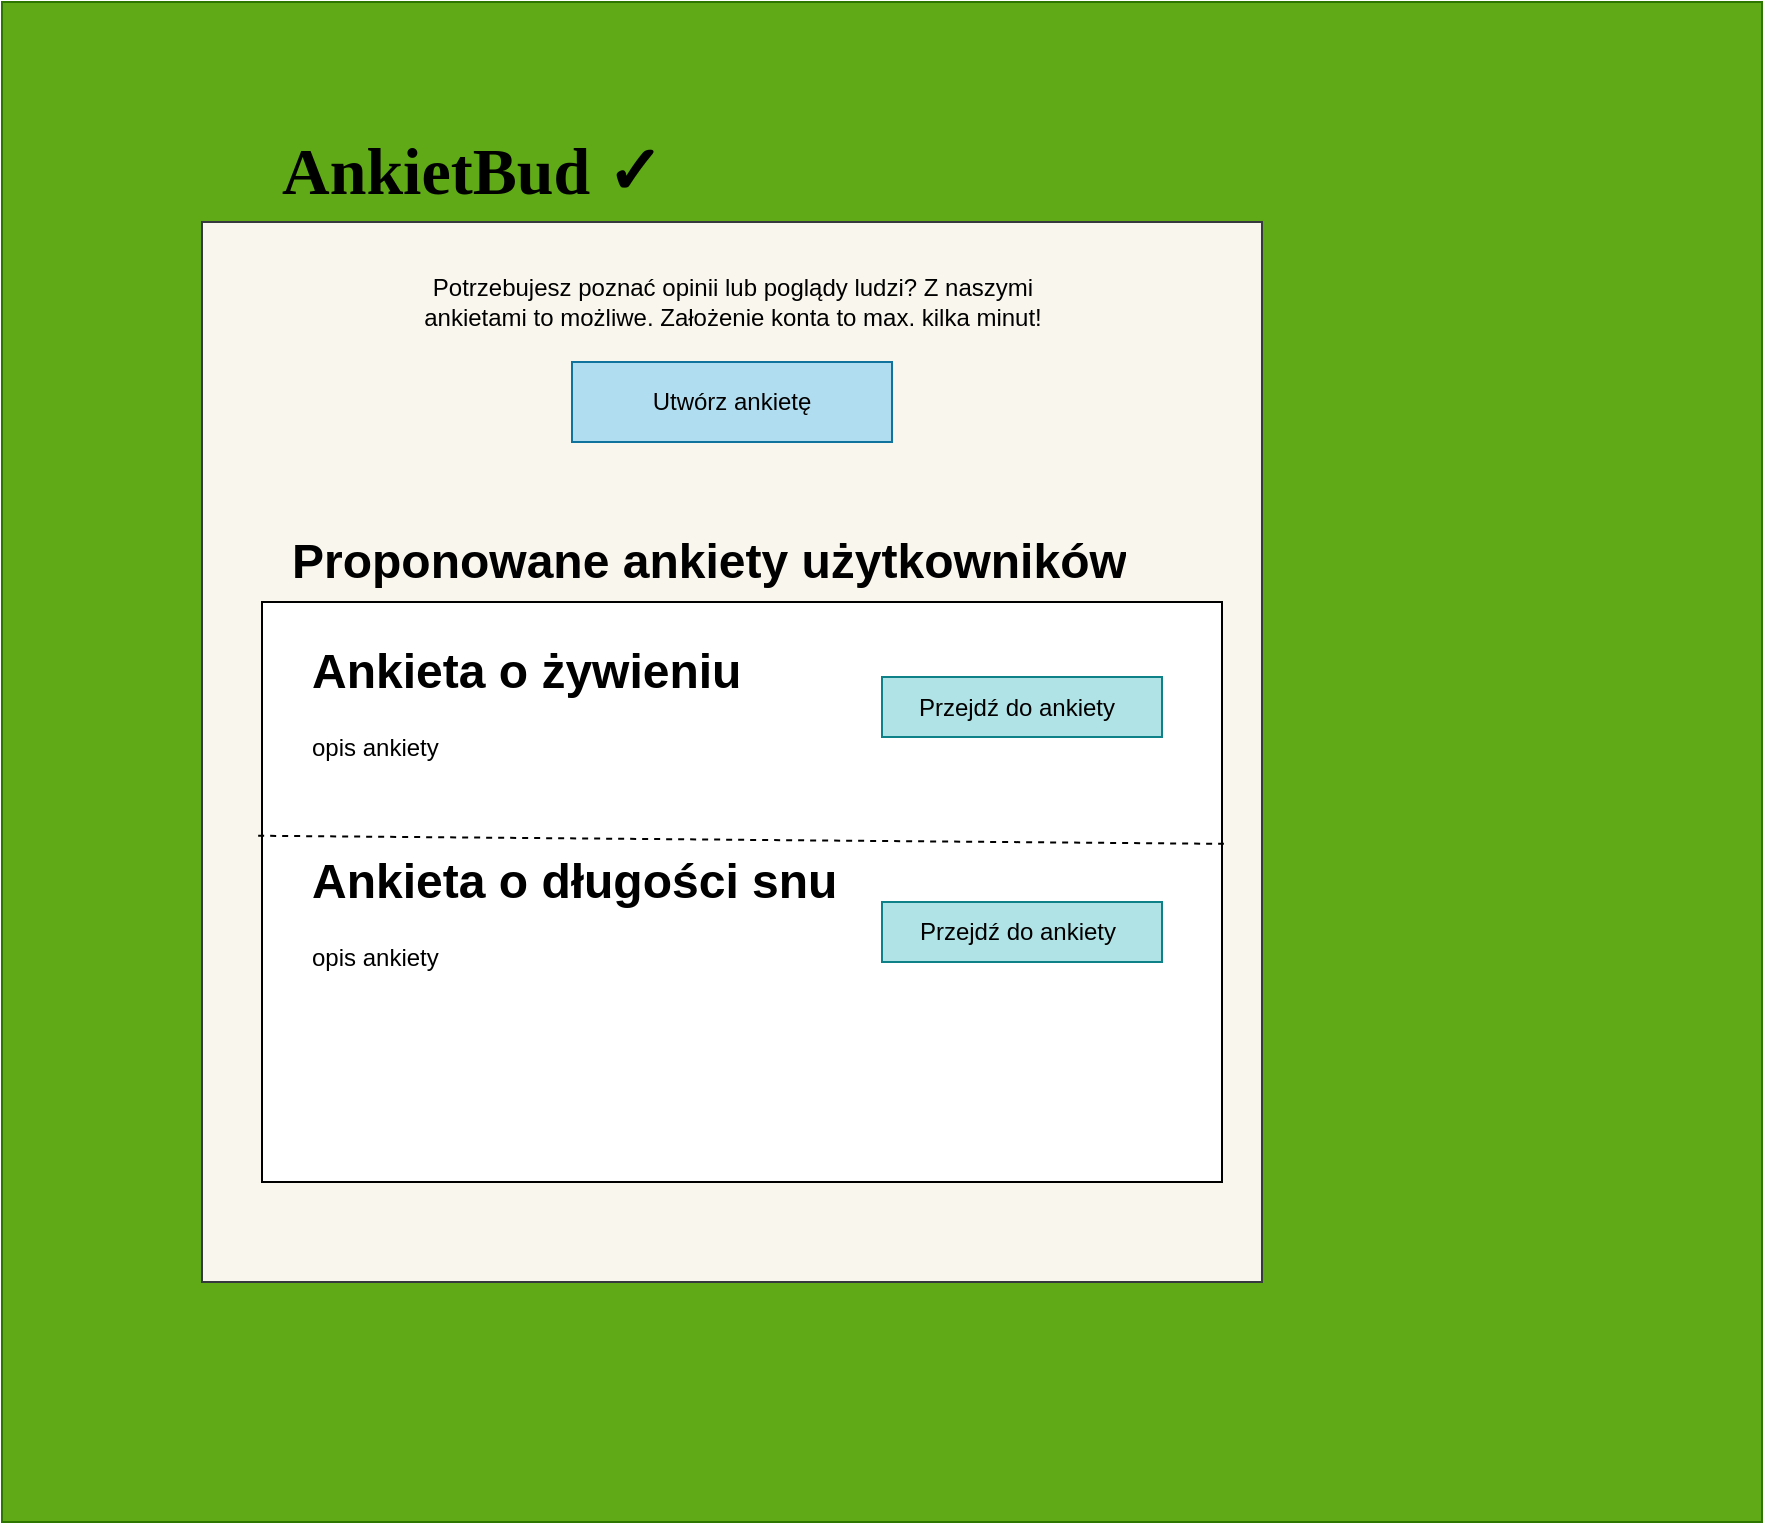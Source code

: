 <mxfile version="13.8.0" type="github">
  <diagram id="2fuOVgWDkTbaCIATIxK5" name="Page-1">
    <mxGraphModel dx="1038" dy="587" grid="1" gridSize="10" guides="1" tooltips="1" connect="1" arrows="1" fold="1" page="1" pageScale="1" pageWidth="850" pageHeight="1100" math="0" shadow="0">
      <root>
        <mxCell id="0" />
        <mxCell id="1" parent="0" />
        <mxCell id="VYabxZhqNwMQ_FFbQ9Al-3" value="" style="rounded=0;whiteSpace=wrap;html=1;fillColor=#60a917;strokeColor=#2D7600;fontColor=#ffffff;" vertex="1" parent="1">
          <mxGeometry y="220" width="880" height="760" as="geometry" />
        </mxCell>
        <mxCell id="VYabxZhqNwMQ_FFbQ9Al-5" value="" style="whiteSpace=wrap;html=1;aspect=fixed;fillColor=#f9f7ed;strokeColor=#36393d;" vertex="1" parent="1">
          <mxGeometry x="100" y="330" width="530" height="530" as="geometry" />
        </mxCell>
        <mxCell id="VYabxZhqNwMQ_FFbQ9Al-6" value="&lt;font size=&quot;1&quot; face=&quot;Tahoma&quot;&gt;&lt;b style=&quot;font-size: 33px&quot;&gt;AnkietBud &lt;/b&gt;&lt;/font&gt;&lt;font size=&quot;1&quot; face=&quot;Tahoma&quot;&gt;&lt;b style=&quot;font-size: 33px&quot;&gt;&lt;span class=&quot;aCOpRe&quot;&gt;&lt;span&gt;✓&lt;/span&gt;&lt;/span&gt;&lt;/b&gt;&lt;/font&gt;&lt;span class=&quot;aCOpRe&quot;&gt;&lt;span&gt;&lt;/span&gt;&lt;/span&gt;" style="text;html=1;strokeColor=none;fillColor=none;align=center;verticalAlign=middle;whiteSpace=wrap;rounded=0;" vertex="1" parent="1">
          <mxGeometry x="110" y="270" width="250" height="70" as="geometry" />
        </mxCell>
        <mxCell id="VYabxZhqNwMQ_FFbQ9Al-7" value="" style="rounded=0;whiteSpace=wrap;html=1;fillColor=#b1ddf0;strokeColor=#10739e;" vertex="1" parent="1">
          <mxGeometry x="285" y="400" width="160" height="40" as="geometry" />
        </mxCell>
        <mxCell id="VYabxZhqNwMQ_FFbQ9Al-8" value="Utwórz ankietę" style="text;html=1;strokeColor=none;fillColor=none;align=center;verticalAlign=middle;whiteSpace=wrap;rounded=0;" vertex="1" parent="1">
          <mxGeometry x="300" y="410" width="130" height="20" as="geometry" />
        </mxCell>
        <mxCell id="VYabxZhqNwMQ_FFbQ9Al-9" value="Potrzebujesz poznać opinii lub poglądy ludzi? Z naszymi ankietami to możliwe. Założenie konta to max. kilka minut!" style="text;html=1;strokeColor=none;fillColor=none;align=center;verticalAlign=middle;whiteSpace=wrap;rounded=0;" vertex="1" parent="1">
          <mxGeometry x="194.5" y="340" width="341" height="60" as="geometry" />
        </mxCell>
        <mxCell id="VYabxZhqNwMQ_FFbQ9Al-10" value="" style="rounded=0;whiteSpace=wrap;html=1;" vertex="1" parent="1">
          <mxGeometry x="130" y="520" width="480" height="290" as="geometry" />
        </mxCell>
        <mxCell id="VYabxZhqNwMQ_FFbQ9Al-4" value="&lt;h1&gt;Proponowane ankiety użytkowników&lt;br&gt;&lt;/h1&gt;&lt;p&gt;&lt;br&gt;&lt;/p&gt;" style="text;html=1;strokeColor=none;fillColor=none;spacing=5;spacingTop=-20;whiteSpace=wrap;overflow=hidden;rounded=0;" vertex="1" parent="1">
          <mxGeometry x="140" y="480" width="490" height="120" as="geometry" />
        </mxCell>
        <mxCell id="VYabxZhqNwMQ_FFbQ9Al-11" value="&lt;h1&gt;Ankieta o żywieniu&lt;br&gt;&lt;/h1&gt;&lt;p&gt;opis ankiety&lt;br&gt;&lt;/p&gt;" style="text;html=1;strokeColor=none;fillColor=none;spacing=5;spacingTop=-20;whiteSpace=wrap;overflow=hidden;rounded=0;" vertex="1" parent="1">
          <mxGeometry x="150" y="535" width="290" height="75" as="geometry" />
        </mxCell>
        <mxCell id="VYabxZhqNwMQ_FFbQ9Al-12" value="&lt;h1&gt;Ankieta o długości snu&lt;br&gt;&lt;/h1&gt;&lt;p&gt;opis ankiety&lt;br&gt;&lt;/p&gt;" style="text;html=1;strokeColor=none;fillColor=none;spacing=5;spacingTop=-20;whiteSpace=wrap;overflow=hidden;rounded=0;" vertex="1" parent="1">
          <mxGeometry x="150" y="640" width="340" height="120" as="geometry" />
        </mxCell>
        <mxCell id="VYabxZhqNwMQ_FFbQ9Al-13" value="" style="endArrow=none;dashed=1;html=1;exitX=-0.004;exitY=0.403;exitDx=0;exitDy=0;exitPerimeter=0;entryX=1.002;entryY=0.417;entryDx=0;entryDy=0;entryPerimeter=0;" edge="1" parent="1" source="VYabxZhqNwMQ_FFbQ9Al-10" target="VYabxZhqNwMQ_FFbQ9Al-10">
          <mxGeometry width="50" height="50" relative="1" as="geometry">
            <mxPoint x="127" y="638" as="sourcePoint" />
            <mxPoint x="470" y="540" as="targetPoint" />
          </mxGeometry>
        </mxCell>
        <mxCell id="VYabxZhqNwMQ_FFbQ9Al-14" value="" style="rounded=0;whiteSpace=wrap;html=1;fillColor=#b0e3e6;strokeColor=#0e8088;" vertex="1" parent="1">
          <mxGeometry x="440" y="557.5" width="140" height="30" as="geometry" />
        </mxCell>
        <mxCell id="VYabxZhqNwMQ_FFbQ9Al-15" value="" style="rounded=0;whiteSpace=wrap;html=1;fillColor=#b0e3e6;strokeColor=#0e8088;" vertex="1" parent="1">
          <mxGeometry x="440" y="670" width="140" height="30" as="geometry" />
        </mxCell>
        <mxCell id="VYabxZhqNwMQ_FFbQ9Al-16" value="Przejdź do ankiety" style="text;html=1;strokeColor=none;fillColor=none;align=center;verticalAlign=middle;whiteSpace=wrap;rounded=0;" vertex="1" parent="1">
          <mxGeometry x="445" y="562.5" width="125" height="20" as="geometry" />
        </mxCell>
        <mxCell id="VYabxZhqNwMQ_FFbQ9Al-17" value="Przejdź do ankiety" style="text;html=1;strokeColor=none;fillColor=none;align=center;verticalAlign=middle;whiteSpace=wrap;rounded=0;" vertex="1" parent="1">
          <mxGeometry x="447.5" y="675" width="120" height="20" as="geometry" />
        </mxCell>
      </root>
    </mxGraphModel>
  </diagram>
</mxfile>
